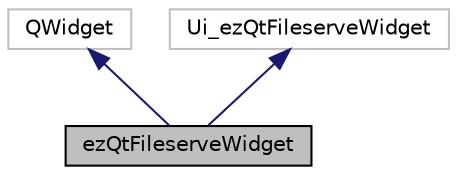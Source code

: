 digraph "ezQtFileserveWidget"
{
 // LATEX_PDF_SIZE
  edge [fontname="Helvetica",fontsize="10",labelfontname="Helvetica",labelfontsize="10"];
  node [fontname="Helvetica",fontsize="10",shape=record];
  Node1 [label="ezQtFileserveWidget",height=0.2,width=0.4,color="black", fillcolor="grey75", style="filled", fontcolor="black",tooltip="A GUI for the ezFileServer."];
  Node2 -> Node1 [dir="back",color="midnightblue",fontsize="10",style="solid",fontname="Helvetica"];
  Node2 [label="QWidget",height=0.2,width=0.4,color="grey75", fillcolor="white", style="filled",tooltip=" "];
  Node3 -> Node1 [dir="back",color="midnightblue",fontsize="10",style="solid",fontname="Helvetica"];
  Node3 [label="Ui_ezQtFileserveWidget",height=0.2,width=0.4,color="grey75", fillcolor="white", style="filled",tooltip=" "];
}
